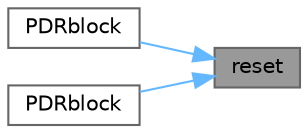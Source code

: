 digraph "reset"
{
 // LATEX_PDF_SIZE
  bgcolor="transparent";
  edge [fontname=Helvetica,fontsize=10,labelfontname=Helvetica,labelfontsize=10];
  node [fontname=Helvetica,fontsize=10,shape=box,height=0.2,width=0.4];
  rankdir="RL";
  Node1 [id="Node000001",label="reset",height=0.2,width=0.4,color="gray40", fillcolor="grey60", style="filled", fontcolor="black",tooltip=" "];
  Node1 -> Node2 [id="edge1_Node000001_Node000002",dir="back",color="steelblue1",style="solid",tooltip=" "];
  Node2 [id="Node000002",label="PDRblock",height=0.2,width=0.4,color="grey40", fillcolor="white", style="filled",URL="$classFoam_1_1PDRblock.html#acb2f3969db5d3484a1e2cc61dea87e8a",tooltip=" "];
  Node1 -> Node3 [id="edge2_Node000001_Node000003",dir="back",color="steelblue1",style="solid",tooltip=" "];
  Node3 [id="Node000003",label="PDRblock",height=0.2,width=0.4,color="grey40", fillcolor="white", style="filled",URL="$classFoam_1_1PDRblock.html#a9a6dd83da8737ece6a226b4fcb591472",tooltip=" "];
}

